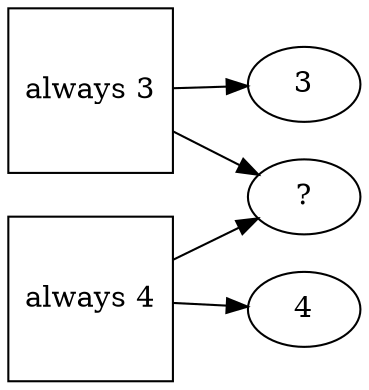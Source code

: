 digraph contradiction {
    graph [rankdir=LR];
    a3 [label="always 3"
       ,shape=square];
    a4 [label="always 4"
       ,shape=square];
    a [label=3];
    b [label="?"];
    c [label=4];
    a3 -> a;
    a3 -> b;
    a4 -> b;
    a4 -> c;
}